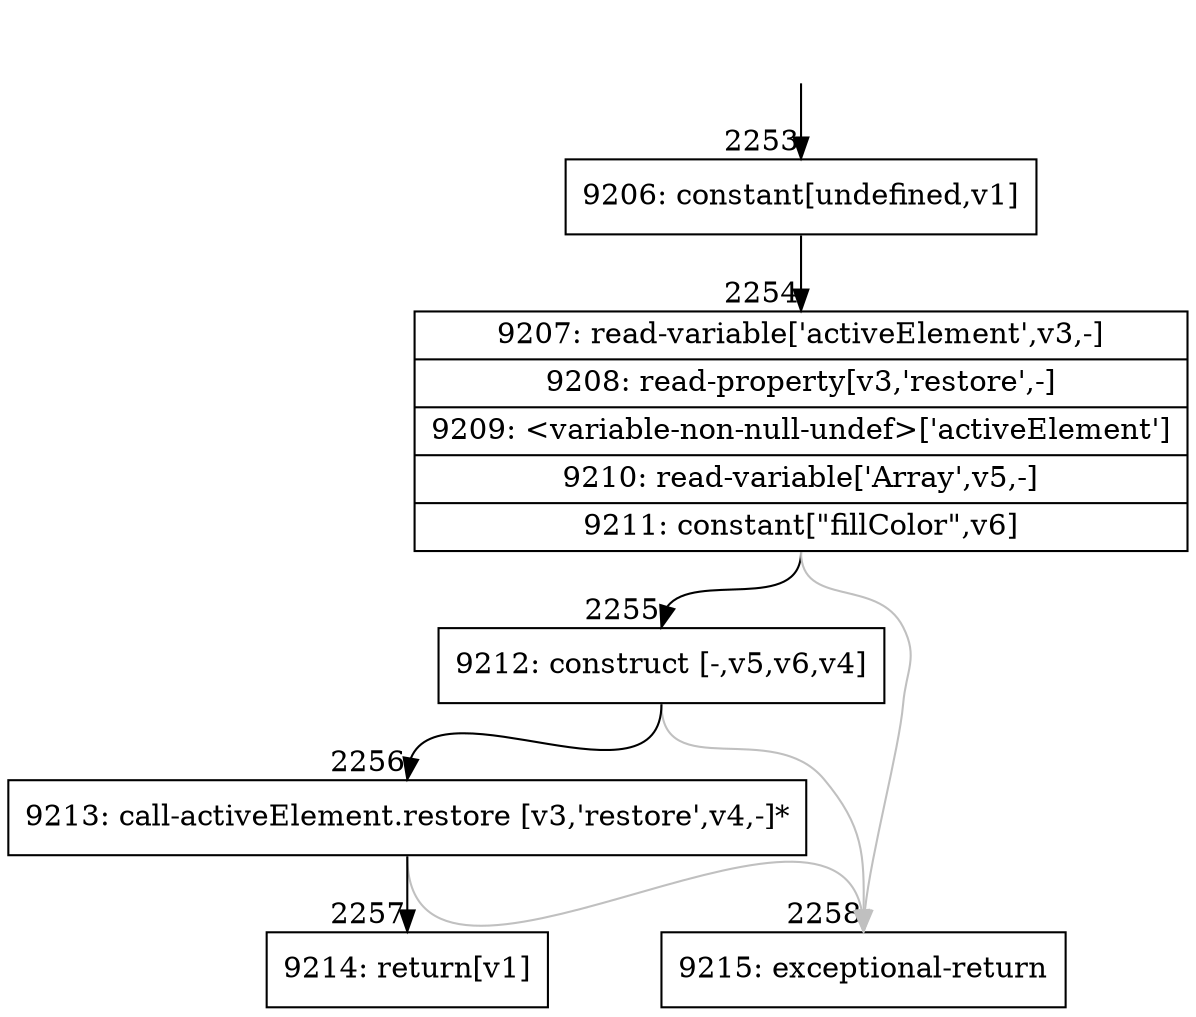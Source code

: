 digraph {
rankdir="TD"
BB_entry209[shape=none,label=""];
BB_entry209 -> BB2253 [tailport=s, headport=n, headlabel="    2253"]
BB2253 [shape=record label="{9206: constant[undefined,v1]}" ] 
BB2253 -> BB2254 [tailport=s, headport=n, headlabel="      2254"]
BB2254 [shape=record label="{9207: read-variable['activeElement',v3,-]|9208: read-property[v3,'restore',-]|9209: \<variable-non-null-undef\>['activeElement']|9210: read-variable['Array',v5,-]|9211: constant[\"fillColor\",v6]}" ] 
BB2254 -> BB2255 [tailport=s, headport=n, headlabel="      2255"]
BB2254 -> BB2258 [tailport=s, headport=n, color=gray, headlabel="      2258"]
BB2255 [shape=record label="{9212: construct [-,v5,v6,v4]}" ] 
BB2255 -> BB2256 [tailport=s, headport=n, headlabel="      2256"]
BB2255 -> BB2258 [tailport=s, headport=n, color=gray]
BB2256 [shape=record label="{9213: call-activeElement.restore [v3,'restore',v4,-]*}" ] 
BB2256 -> BB2257 [tailport=s, headport=n, headlabel="      2257"]
BB2256 -> BB2258 [tailport=s, headport=n, color=gray]
BB2257 [shape=record label="{9214: return[v1]}" ] 
BB2258 [shape=record label="{9215: exceptional-return}" ] 
//#$~ 2450
}
